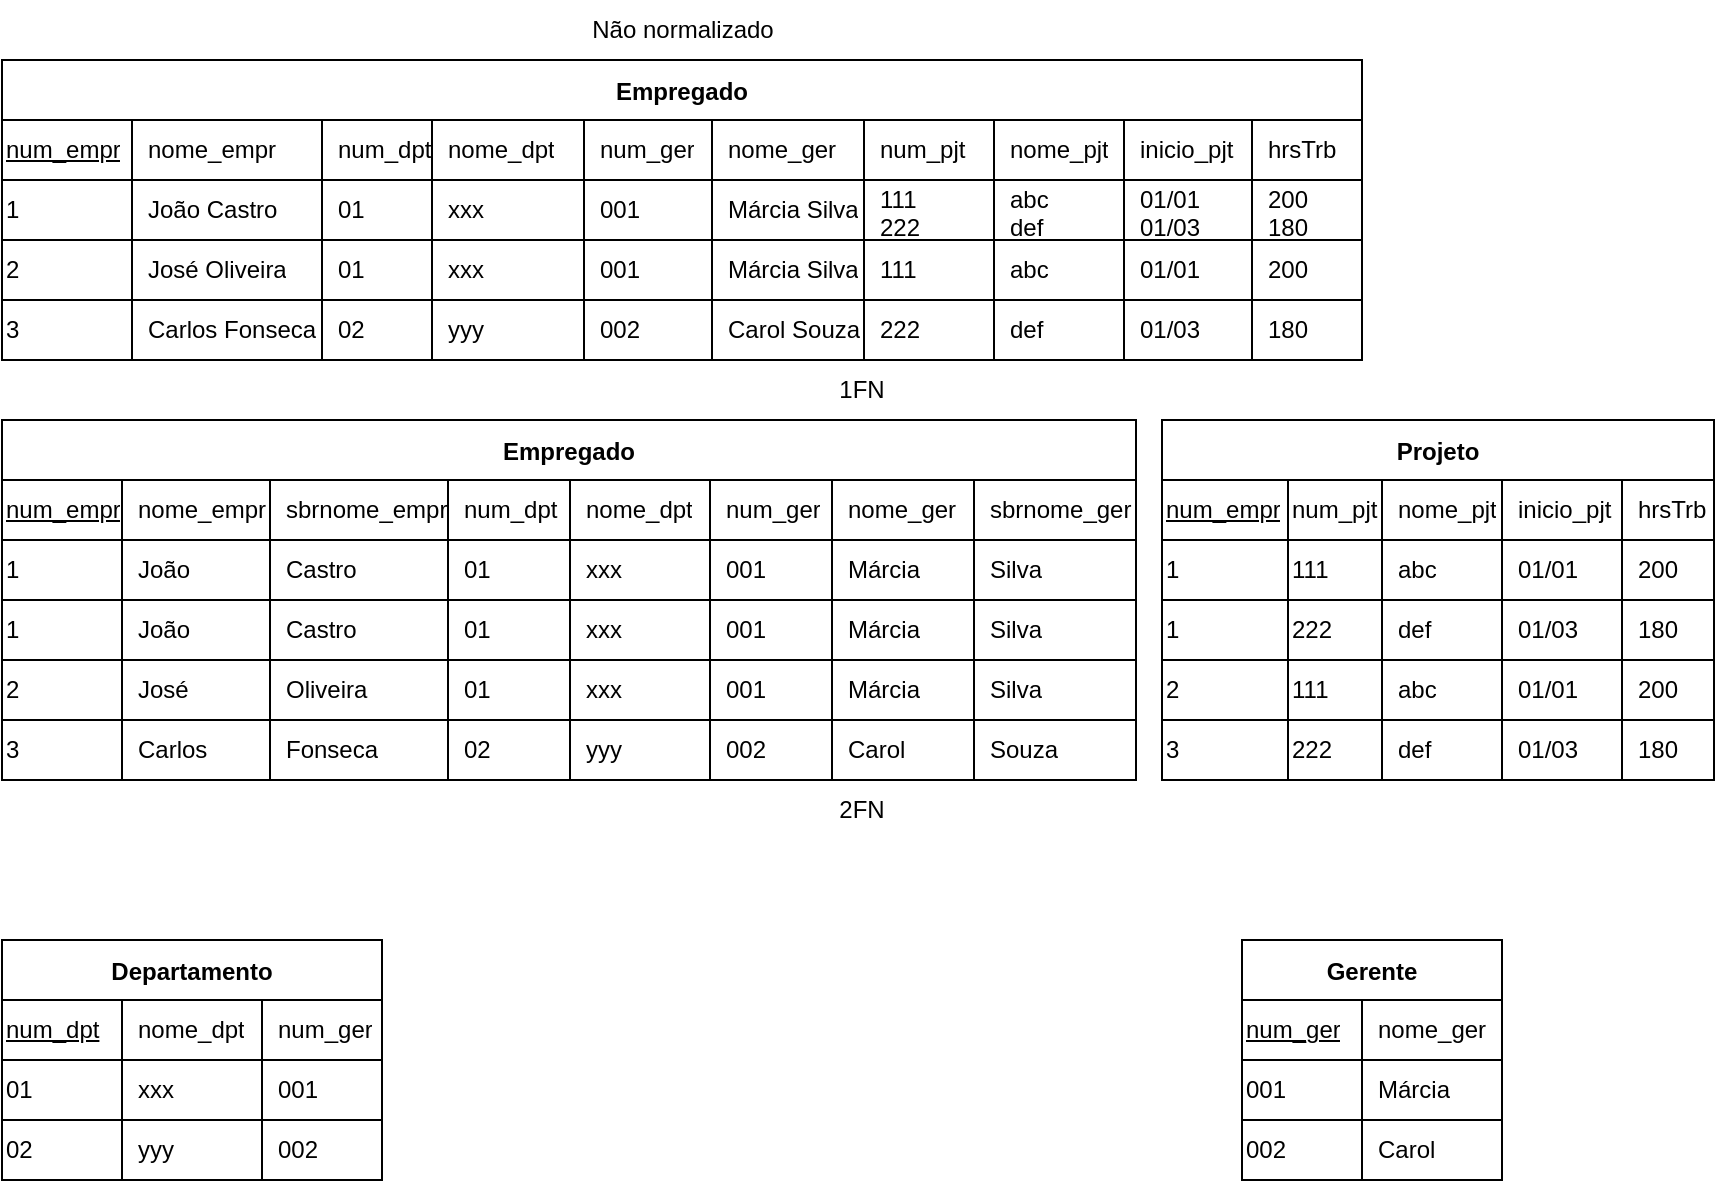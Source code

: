 <mxfile version="19.0.3" type="github">
  <diagram id="XgE1JUOre8vWWVabGImU" name="Ex1a">
    <mxGraphModel dx="827" dy="483" grid="1" gridSize="10" guides="1" tooltips="1" connect="1" arrows="1" fold="1" page="1" pageScale="1" pageWidth="827" pageHeight="1169" math="0" shadow="0">
      <root>
        <mxCell id="0" />
        <mxCell id="1" parent="0" />
        <mxCell id="4aMcX2HvcUoKc_YDr-fY-1" value="Empregado" style="shape=table;startSize=30;container=1;collapsible=0;childLayout=tableLayout;fixedRows=1;rowLines=1;fontStyle=1;rounded=0;sketch=0;swimlaneFillColor=#FFFFFF;gradientColor=none;fillColor=default;align=center;" parent="1" vertex="1">
          <mxGeometry y="30" width="680" height="150" as="geometry" />
        </mxCell>
        <mxCell id="4aMcX2HvcUoKc_YDr-fY-11" style="shape=tableRow;horizontal=0;startSize=0;swimlaneHead=0;swimlaneBody=0;top=0;left=0;bottom=0;right=0;collapsible=0;dropTarget=0;fillColor=none;points=[[0,0.5],[1,0.5]];portConstraint=eastwest;align=center;fontStyle=0;swimlaneFillColor=#FFFFFF;" parent="4aMcX2HvcUoKc_YDr-fY-1" vertex="1">
          <mxGeometry y="30" width="680" height="30" as="geometry" />
        </mxCell>
        <mxCell id="4aMcX2HvcUoKc_YDr-fY-12" value="num_empr" style="shape=partialRectangle;html=1;whiteSpace=wrap;connectable=0;fillColor=none;top=0;left=0;bottom=0;right=0;overflow=hidden;pointerEvents=1;align=left;fontStyle=4;swimlaneFillColor=#FFFFFF;" parent="4aMcX2HvcUoKc_YDr-fY-11" vertex="1">
          <mxGeometry width="65" height="30" as="geometry">
            <mxRectangle width="65" height="30" as="alternateBounds" />
          </mxGeometry>
        </mxCell>
        <mxCell id="4aMcX2HvcUoKc_YDr-fY-13" value="nome_empr" style="shape=partialRectangle;html=1;whiteSpace=wrap;connectable=0;fillColor=none;top=0;left=0;bottom=0;right=0;align=left;spacingLeft=6;overflow=hidden;fontStyle=0;swimlaneFillColor=#FFFFFF;" parent="4aMcX2HvcUoKc_YDr-fY-11" vertex="1">
          <mxGeometry x="65" width="95" height="30" as="geometry">
            <mxRectangle width="95" height="30" as="alternateBounds" />
          </mxGeometry>
        </mxCell>
        <mxCell id="qwS5sUptbz9sXrHOpZHZ-83" value="num_dpt" style="shape=partialRectangle;html=1;whiteSpace=wrap;connectable=0;fillColor=none;top=0;left=0;bottom=0;right=0;align=left;spacingLeft=6;overflow=hidden;fontStyle=0;swimlaneFillColor=#FFFFFF;" vertex="1" parent="4aMcX2HvcUoKc_YDr-fY-11">
          <mxGeometry x="160" width="55" height="30" as="geometry">
            <mxRectangle width="55" height="30" as="alternateBounds" />
          </mxGeometry>
        </mxCell>
        <mxCell id="qwS5sUptbz9sXrHOpZHZ-79" value="nome_dpt" style="shape=partialRectangle;html=1;whiteSpace=wrap;connectable=0;fillColor=none;top=0;left=0;bottom=0;right=0;align=left;spacingLeft=6;overflow=hidden;fontStyle=0;swimlaneFillColor=#FFFFFF;" vertex="1" parent="4aMcX2HvcUoKc_YDr-fY-11">
          <mxGeometry x="215" width="76" height="30" as="geometry">
            <mxRectangle width="76" height="30" as="alternateBounds" />
          </mxGeometry>
        </mxCell>
        <mxCell id="qwS5sUptbz9sXrHOpZHZ-107" value="num_ger" style="shape=partialRectangle;html=1;whiteSpace=wrap;connectable=0;fillColor=none;top=0;left=0;bottom=0;right=0;align=left;spacingLeft=6;overflow=hidden;fontStyle=0;swimlaneFillColor=#FFFFFF;" vertex="1" parent="4aMcX2HvcUoKc_YDr-fY-11">
          <mxGeometry x="291" width="64" height="30" as="geometry">
            <mxRectangle width="64" height="30" as="alternateBounds" />
          </mxGeometry>
        </mxCell>
        <mxCell id="qwS5sUptbz9sXrHOpZHZ-103" value="nome_ger" style="shape=partialRectangle;html=1;whiteSpace=wrap;connectable=0;fillColor=none;top=0;left=0;bottom=0;right=0;align=left;spacingLeft=6;overflow=hidden;fontStyle=0;swimlaneFillColor=#FFFFFF;" vertex="1" parent="4aMcX2HvcUoKc_YDr-fY-11">
          <mxGeometry x="355" width="76" height="30" as="geometry">
            <mxRectangle width="76" height="30" as="alternateBounds" />
          </mxGeometry>
        </mxCell>
        <mxCell id="4aMcX2HvcUoKc_YDr-fY-38" value="num_pjt" style="shape=partialRectangle;html=1;whiteSpace=wrap;connectable=0;fillColor=none;top=0;left=0;bottom=0;right=0;align=left;spacingLeft=6;overflow=hidden;fontStyle=0;swimlaneFillColor=#FFFFFF;" parent="4aMcX2HvcUoKc_YDr-fY-11" vertex="1">
          <mxGeometry x="431" width="65" height="30" as="geometry">
            <mxRectangle width="65" height="30" as="alternateBounds" />
          </mxGeometry>
        </mxCell>
        <mxCell id="qwS5sUptbz9sXrHOpZHZ-115" value="nome_pjt" style="shape=partialRectangle;html=1;whiteSpace=wrap;connectable=0;fillColor=none;top=0;left=0;bottom=0;right=0;align=left;spacingLeft=6;overflow=hidden;fontStyle=0;swimlaneFillColor=#FFFFFF;" vertex="1" parent="4aMcX2HvcUoKc_YDr-fY-11">
          <mxGeometry x="496" width="65" height="30" as="geometry">
            <mxRectangle width="65" height="30" as="alternateBounds" />
          </mxGeometry>
        </mxCell>
        <mxCell id="qwS5sUptbz9sXrHOpZHZ-111" value="inicio_pjt" style="shape=partialRectangle;html=1;whiteSpace=wrap;connectable=0;fillColor=none;top=0;left=0;bottom=0;right=0;align=left;spacingLeft=6;overflow=hidden;fontStyle=0;swimlaneFillColor=#FFFFFF;" vertex="1" parent="4aMcX2HvcUoKc_YDr-fY-11">
          <mxGeometry x="561" width="64" height="30" as="geometry">
            <mxRectangle width="64" height="30" as="alternateBounds" />
          </mxGeometry>
        </mxCell>
        <mxCell id="4aMcX2HvcUoKc_YDr-fY-50" value="hrsTrb" style="shape=partialRectangle;html=1;whiteSpace=wrap;connectable=0;fillColor=none;top=0;left=0;bottom=0;right=0;align=left;spacingLeft=6;overflow=hidden;fontStyle=0;swimlaneFillColor=#FFFFFF;" parent="4aMcX2HvcUoKc_YDr-fY-11" vertex="1">
          <mxGeometry x="625" width="55" height="30" as="geometry">
            <mxRectangle width="55" height="30" as="alternateBounds" />
          </mxGeometry>
        </mxCell>
        <mxCell id="4aMcX2HvcUoKc_YDr-fY-2" value="" style="shape=tableRow;horizontal=0;startSize=0;swimlaneHead=0;swimlaneBody=0;top=0;left=0;bottom=0;right=0;collapsible=0;dropTarget=0;fillColor=none;points=[[0,0.5],[1,0.5]];portConstraint=eastwest;align=center;fontStyle=0;swimlaneFillColor=#FFFFFF;" parent="4aMcX2HvcUoKc_YDr-fY-1" vertex="1">
          <mxGeometry y="60" width="680" height="30" as="geometry" />
        </mxCell>
        <mxCell id="4aMcX2HvcUoKc_YDr-fY-3" value="1" style="shape=partialRectangle;html=1;whiteSpace=wrap;connectable=0;fillColor=none;top=0;left=0;bottom=0;right=0;overflow=hidden;pointerEvents=1;align=left;fontStyle=0;swimlaneFillColor=#FFFFFF;" parent="4aMcX2HvcUoKc_YDr-fY-2" vertex="1">
          <mxGeometry width="65" height="30" as="geometry">
            <mxRectangle width="65" height="30" as="alternateBounds" />
          </mxGeometry>
        </mxCell>
        <mxCell id="4aMcX2HvcUoKc_YDr-fY-4" value="João Castro" style="shape=partialRectangle;html=1;whiteSpace=wrap;connectable=0;fillColor=none;top=0;left=0;bottom=0;right=0;align=left;spacingLeft=6;overflow=hidden;fontStyle=0;swimlaneFillColor=#FFFFFF;" parent="4aMcX2HvcUoKc_YDr-fY-2" vertex="1">
          <mxGeometry x="65" width="95" height="30" as="geometry">
            <mxRectangle width="95" height="30" as="alternateBounds" />
          </mxGeometry>
        </mxCell>
        <mxCell id="qwS5sUptbz9sXrHOpZHZ-84" value="01" style="shape=partialRectangle;html=1;whiteSpace=wrap;connectable=0;fillColor=none;top=0;left=0;bottom=0;right=0;align=left;spacingLeft=6;overflow=hidden;fontStyle=0;swimlaneFillColor=#FFFFFF;" vertex="1" parent="4aMcX2HvcUoKc_YDr-fY-2">
          <mxGeometry x="160" width="55" height="30" as="geometry">
            <mxRectangle width="55" height="30" as="alternateBounds" />
          </mxGeometry>
        </mxCell>
        <mxCell id="qwS5sUptbz9sXrHOpZHZ-80" value="xxx" style="shape=partialRectangle;html=1;whiteSpace=wrap;connectable=0;fillColor=none;top=0;left=0;bottom=0;right=0;align=left;spacingLeft=6;overflow=hidden;fontStyle=0;swimlaneFillColor=#FFFFFF;" vertex="1" parent="4aMcX2HvcUoKc_YDr-fY-2">
          <mxGeometry x="215" width="76" height="30" as="geometry">
            <mxRectangle width="76" height="30" as="alternateBounds" />
          </mxGeometry>
        </mxCell>
        <mxCell id="qwS5sUptbz9sXrHOpZHZ-108" value="001" style="shape=partialRectangle;html=1;whiteSpace=wrap;connectable=0;fillColor=none;top=0;left=0;bottom=0;right=0;align=left;spacingLeft=6;overflow=hidden;fontStyle=0;swimlaneFillColor=#FFFFFF;" vertex="1" parent="4aMcX2HvcUoKc_YDr-fY-2">
          <mxGeometry x="291" width="64" height="30" as="geometry">
            <mxRectangle width="64" height="30" as="alternateBounds" />
          </mxGeometry>
        </mxCell>
        <mxCell id="qwS5sUptbz9sXrHOpZHZ-104" value="Márcia Silva" style="shape=partialRectangle;html=1;whiteSpace=wrap;connectable=0;fillColor=none;top=0;left=0;bottom=0;right=0;align=left;spacingLeft=6;overflow=hidden;fontStyle=0;swimlaneFillColor=#FFFFFF;" vertex="1" parent="4aMcX2HvcUoKc_YDr-fY-2">
          <mxGeometry x="355" width="76" height="30" as="geometry">
            <mxRectangle width="76" height="30" as="alternateBounds" />
          </mxGeometry>
        </mxCell>
        <mxCell id="4aMcX2HvcUoKc_YDr-fY-39" value="111&lt;br&gt;222" style="shape=partialRectangle;html=1;whiteSpace=wrap;connectable=0;fillColor=none;top=0;left=0;bottom=0;right=0;align=left;spacingLeft=6;overflow=hidden;fontStyle=0;swimlaneFillColor=#FFFFFF;" parent="4aMcX2HvcUoKc_YDr-fY-2" vertex="1">
          <mxGeometry x="431" width="65" height="30" as="geometry">
            <mxRectangle width="65" height="30" as="alternateBounds" />
          </mxGeometry>
        </mxCell>
        <mxCell id="qwS5sUptbz9sXrHOpZHZ-116" value="abc&lt;br&gt;def" style="shape=partialRectangle;html=1;whiteSpace=wrap;connectable=0;fillColor=none;top=0;left=0;bottom=0;right=0;align=left;spacingLeft=6;overflow=hidden;fontStyle=0;swimlaneFillColor=#FFFFFF;" vertex="1" parent="4aMcX2HvcUoKc_YDr-fY-2">
          <mxGeometry x="496" width="65" height="30" as="geometry">
            <mxRectangle width="65" height="30" as="alternateBounds" />
          </mxGeometry>
        </mxCell>
        <mxCell id="qwS5sUptbz9sXrHOpZHZ-112" value="01/01&lt;br&gt;01/03" style="shape=partialRectangle;html=1;whiteSpace=wrap;connectable=0;fillColor=none;top=0;left=0;bottom=0;right=0;align=left;spacingLeft=6;overflow=hidden;fontStyle=0;swimlaneFillColor=#FFFFFF;" vertex="1" parent="4aMcX2HvcUoKc_YDr-fY-2">
          <mxGeometry x="561" width="64" height="30" as="geometry">
            <mxRectangle width="64" height="30" as="alternateBounds" />
          </mxGeometry>
        </mxCell>
        <mxCell id="4aMcX2HvcUoKc_YDr-fY-51" value="200&lt;br&gt;180" style="shape=partialRectangle;html=1;whiteSpace=wrap;connectable=0;fillColor=none;top=0;left=0;bottom=0;right=0;align=left;spacingLeft=6;overflow=hidden;fontStyle=0;swimlaneFillColor=#FFFFFF;" parent="4aMcX2HvcUoKc_YDr-fY-2" vertex="1">
          <mxGeometry x="625" width="55" height="30" as="geometry">
            <mxRectangle width="55" height="30" as="alternateBounds" />
          </mxGeometry>
        </mxCell>
        <mxCell id="4aMcX2HvcUoKc_YDr-fY-5" value="" style="shape=tableRow;horizontal=0;startSize=0;swimlaneHead=0;swimlaneBody=0;top=0;left=0;bottom=0;right=0;collapsible=0;dropTarget=0;fillColor=none;points=[[0,0.5],[1,0.5]];portConstraint=eastwest;align=center;fontStyle=0;swimlaneFillColor=#FFFFFF;" parent="4aMcX2HvcUoKc_YDr-fY-1" vertex="1">
          <mxGeometry y="90" width="680" height="30" as="geometry" />
        </mxCell>
        <mxCell id="4aMcX2HvcUoKc_YDr-fY-6" value="2" style="shape=partialRectangle;html=1;whiteSpace=wrap;connectable=0;fillColor=none;top=0;left=0;bottom=0;right=0;overflow=hidden;align=left;fontStyle=0;swimlaneFillColor=#FFFFFF;" parent="4aMcX2HvcUoKc_YDr-fY-5" vertex="1">
          <mxGeometry width="65" height="30" as="geometry">
            <mxRectangle width="65" height="30" as="alternateBounds" />
          </mxGeometry>
        </mxCell>
        <mxCell id="4aMcX2HvcUoKc_YDr-fY-7" value="José Oliveira" style="shape=partialRectangle;html=1;whiteSpace=wrap;connectable=0;fillColor=none;top=0;left=0;bottom=0;right=0;align=left;spacingLeft=6;overflow=hidden;fontStyle=0;swimlaneFillColor=#FFFFFF;" parent="4aMcX2HvcUoKc_YDr-fY-5" vertex="1">
          <mxGeometry x="65" width="95" height="30" as="geometry">
            <mxRectangle width="95" height="30" as="alternateBounds" />
          </mxGeometry>
        </mxCell>
        <mxCell id="qwS5sUptbz9sXrHOpZHZ-85" value="01" style="shape=partialRectangle;html=1;whiteSpace=wrap;connectable=0;fillColor=none;top=0;left=0;bottom=0;right=0;align=left;spacingLeft=6;overflow=hidden;fontStyle=0;swimlaneFillColor=#FFFFFF;" vertex="1" parent="4aMcX2HvcUoKc_YDr-fY-5">
          <mxGeometry x="160" width="55" height="30" as="geometry">
            <mxRectangle width="55" height="30" as="alternateBounds" />
          </mxGeometry>
        </mxCell>
        <mxCell id="qwS5sUptbz9sXrHOpZHZ-81" value="xxx" style="shape=partialRectangle;html=1;whiteSpace=wrap;connectable=0;fillColor=none;top=0;left=0;bottom=0;right=0;align=left;spacingLeft=6;overflow=hidden;fontStyle=0;swimlaneFillColor=#FFFFFF;" vertex="1" parent="4aMcX2HvcUoKc_YDr-fY-5">
          <mxGeometry x="215" width="76" height="30" as="geometry">
            <mxRectangle width="76" height="30" as="alternateBounds" />
          </mxGeometry>
        </mxCell>
        <mxCell id="qwS5sUptbz9sXrHOpZHZ-109" value="001" style="shape=partialRectangle;html=1;whiteSpace=wrap;connectable=0;fillColor=none;top=0;left=0;bottom=0;right=0;align=left;spacingLeft=6;overflow=hidden;fontStyle=0;swimlaneFillColor=#FFFFFF;" vertex="1" parent="4aMcX2HvcUoKc_YDr-fY-5">
          <mxGeometry x="291" width="64" height="30" as="geometry">
            <mxRectangle width="64" height="30" as="alternateBounds" />
          </mxGeometry>
        </mxCell>
        <mxCell id="qwS5sUptbz9sXrHOpZHZ-105" value="Márcia Silva" style="shape=partialRectangle;html=1;whiteSpace=wrap;connectable=0;fillColor=none;top=0;left=0;bottom=0;right=0;align=left;spacingLeft=6;overflow=hidden;fontStyle=0;swimlaneFillColor=#FFFFFF;" vertex="1" parent="4aMcX2HvcUoKc_YDr-fY-5">
          <mxGeometry x="355" width="76" height="30" as="geometry">
            <mxRectangle width="76" height="30" as="alternateBounds" />
          </mxGeometry>
        </mxCell>
        <mxCell id="4aMcX2HvcUoKc_YDr-fY-40" value="111" style="shape=partialRectangle;html=1;whiteSpace=wrap;connectable=0;fillColor=none;top=0;left=0;bottom=0;right=0;align=left;spacingLeft=6;overflow=hidden;fontStyle=0;swimlaneFillColor=#FFFFFF;" parent="4aMcX2HvcUoKc_YDr-fY-5" vertex="1">
          <mxGeometry x="431" width="65" height="30" as="geometry">
            <mxRectangle width="65" height="30" as="alternateBounds" />
          </mxGeometry>
        </mxCell>
        <mxCell id="qwS5sUptbz9sXrHOpZHZ-117" value="abc" style="shape=partialRectangle;html=1;whiteSpace=wrap;connectable=0;fillColor=none;top=0;left=0;bottom=0;right=0;align=left;spacingLeft=6;overflow=hidden;fontStyle=0;swimlaneFillColor=#FFFFFF;" vertex="1" parent="4aMcX2HvcUoKc_YDr-fY-5">
          <mxGeometry x="496" width="65" height="30" as="geometry">
            <mxRectangle width="65" height="30" as="alternateBounds" />
          </mxGeometry>
        </mxCell>
        <mxCell id="qwS5sUptbz9sXrHOpZHZ-113" value="01/01" style="shape=partialRectangle;html=1;whiteSpace=wrap;connectable=0;fillColor=none;top=0;left=0;bottom=0;right=0;align=left;spacingLeft=6;overflow=hidden;fontStyle=0;swimlaneFillColor=#FFFFFF;" vertex="1" parent="4aMcX2HvcUoKc_YDr-fY-5">
          <mxGeometry x="561" width="64" height="30" as="geometry">
            <mxRectangle width="64" height="30" as="alternateBounds" />
          </mxGeometry>
        </mxCell>
        <mxCell id="4aMcX2HvcUoKc_YDr-fY-52" value="200" style="shape=partialRectangle;html=1;whiteSpace=wrap;connectable=0;fillColor=none;top=0;left=0;bottom=0;right=0;align=left;spacingLeft=6;overflow=hidden;fontStyle=0;swimlaneFillColor=#FFFFFF;" parent="4aMcX2HvcUoKc_YDr-fY-5" vertex="1">
          <mxGeometry x="625" width="55" height="30" as="geometry">
            <mxRectangle width="55" height="30" as="alternateBounds" />
          </mxGeometry>
        </mxCell>
        <mxCell id="4aMcX2HvcUoKc_YDr-fY-8" value="" style="shape=tableRow;horizontal=0;startSize=0;swimlaneHead=0;swimlaneBody=0;top=0;left=0;bottom=0;right=0;collapsible=0;dropTarget=0;fillColor=none;points=[[0,0.5],[1,0.5]];portConstraint=eastwest;align=center;fontStyle=0;swimlaneFillColor=#FFFFFF;" parent="4aMcX2HvcUoKc_YDr-fY-1" vertex="1">
          <mxGeometry y="120" width="680" height="30" as="geometry" />
        </mxCell>
        <mxCell id="4aMcX2HvcUoKc_YDr-fY-9" value="3" style="shape=partialRectangle;html=1;whiteSpace=wrap;connectable=0;fillColor=none;top=0;left=0;bottom=0;right=0;overflow=hidden;align=left;fontStyle=0;swimlaneFillColor=#FFFFFF;" parent="4aMcX2HvcUoKc_YDr-fY-8" vertex="1">
          <mxGeometry width="65" height="30" as="geometry">
            <mxRectangle width="65" height="30" as="alternateBounds" />
          </mxGeometry>
        </mxCell>
        <mxCell id="4aMcX2HvcUoKc_YDr-fY-10" value="Carlos Fonseca" style="shape=partialRectangle;html=1;whiteSpace=wrap;connectable=0;fillColor=none;top=0;left=0;bottom=0;right=0;align=left;spacingLeft=6;overflow=hidden;fontStyle=0;swimlaneFillColor=#FFFFFF;" parent="4aMcX2HvcUoKc_YDr-fY-8" vertex="1">
          <mxGeometry x="65" width="95" height="30" as="geometry">
            <mxRectangle width="95" height="30" as="alternateBounds" />
          </mxGeometry>
        </mxCell>
        <mxCell id="qwS5sUptbz9sXrHOpZHZ-86" value="02" style="shape=partialRectangle;html=1;whiteSpace=wrap;connectable=0;fillColor=none;top=0;left=0;bottom=0;right=0;align=left;spacingLeft=6;overflow=hidden;fontStyle=0;swimlaneFillColor=#FFFFFF;" vertex="1" parent="4aMcX2HvcUoKc_YDr-fY-8">
          <mxGeometry x="160" width="55" height="30" as="geometry">
            <mxRectangle width="55" height="30" as="alternateBounds" />
          </mxGeometry>
        </mxCell>
        <mxCell id="qwS5sUptbz9sXrHOpZHZ-82" value="yyy" style="shape=partialRectangle;html=1;whiteSpace=wrap;connectable=0;fillColor=none;top=0;left=0;bottom=0;right=0;align=left;spacingLeft=6;overflow=hidden;fontStyle=0;swimlaneFillColor=#FFFFFF;" vertex="1" parent="4aMcX2HvcUoKc_YDr-fY-8">
          <mxGeometry x="215" width="76" height="30" as="geometry">
            <mxRectangle width="76" height="30" as="alternateBounds" />
          </mxGeometry>
        </mxCell>
        <mxCell id="qwS5sUptbz9sXrHOpZHZ-110" value="002" style="shape=partialRectangle;html=1;whiteSpace=wrap;connectable=0;fillColor=none;top=0;left=0;bottom=0;right=0;align=left;spacingLeft=6;overflow=hidden;fontStyle=0;swimlaneFillColor=#FFFFFF;" vertex="1" parent="4aMcX2HvcUoKc_YDr-fY-8">
          <mxGeometry x="291" width="64" height="30" as="geometry">
            <mxRectangle width="64" height="30" as="alternateBounds" />
          </mxGeometry>
        </mxCell>
        <mxCell id="qwS5sUptbz9sXrHOpZHZ-106" value="Carol Souza" style="shape=partialRectangle;html=1;whiteSpace=wrap;connectable=0;fillColor=none;top=0;left=0;bottom=0;right=0;align=left;spacingLeft=6;overflow=hidden;fontStyle=0;swimlaneFillColor=#FFFFFF;" vertex="1" parent="4aMcX2HvcUoKc_YDr-fY-8">
          <mxGeometry x="355" width="76" height="30" as="geometry">
            <mxRectangle width="76" height="30" as="alternateBounds" />
          </mxGeometry>
        </mxCell>
        <mxCell id="4aMcX2HvcUoKc_YDr-fY-41" value="222" style="shape=partialRectangle;html=1;whiteSpace=wrap;connectable=0;fillColor=none;top=0;left=0;bottom=0;right=0;align=left;spacingLeft=6;overflow=hidden;fontStyle=0;swimlaneFillColor=#FFFFFF;" parent="4aMcX2HvcUoKc_YDr-fY-8" vertex="1">
          <mxGeometry x="431" width="65" height="30" as="geometry">
            <mxRectangle width="65" height="30" as="alternateBounds" />
          </mxGeometry>
        </mxCell>
        <mxCell id="qwS5sUptbz9sXrHOpZHZ-118" value="def" style="shape=partialRectangle;html=1;whiteSpace=wrap;connectable=0;fillColor=none;top=0;left=0;bottom=0;right=0;align=left;spacingLeft=6;overflow=hidden;fontStyle=0;swimlaneFillColor=#FFFFFF;" vertex="1" parent="4aMcX2HvcUoKc_YDr-fY-8">
          <mxGeometry x="496" width="65" height="30" as="geometry">
            <mxRectangle width="65" height="30" as="alternateBounds" />
          </mxGeometry>
        </mxCell>
        <mxCell id="qwS5sUptbz9sXrHOpZHZ-114" value="01/03" style="shape=partialRectangle;html=1;whiteSpace=wrap;connectable=0;fillColor=none;top=0;left=0;bottom=0;right=0;align=left;spacingLeft=6;overflow=hidden;fontStyle=0;swimlaneFillColor=#FFFFFF;" vertex="1" parent="4aMcX2HvcUoKc_YDr-fY-8">
          <mxGeometry x="561" width="64" height="30" as="geometry">
            <mxRectangle width="64" height="30" as="alternateBounds" />
          </mxGeometry>
        </mxCell>
        <mxCell id="4aMcX2HvcUoKc_YDr-fY-53" value="180" style="shape=partialRectangle;html=1;whiteSpace=wrap;connectable=0;fillColor=none;top=0;left=0;bottom=0;right=0;align=left;spacingLeft=6;overflow=hidden;fontStyle=0;swimlaneFillColor=#FFFFFF;" parent="4aMcX2HvcUoKc_YDr-fY-8" vertex="1">
          <mxGeometry x="625" width="55" height="30" as="geometry">
            <mxRectangle width="55" height="30" as="alternateBounds" />
          </mxGeometry>
        </mxCell>
        <mxCell id="GKqQX2r0fkiZeaBiD0wz-1" value="Departamento" style="shape=table;startSize=30;container=1;collapsible=0;childLayout=tableLayout;fixedRows=1;rowLines=1;fontStyle=1;rounded=0;sketch=0;fillColor=default;gradientColor=none;swimlaneFillColor=#FFFFFF;" parent="1" vertex="1">
          <mxGeometry y="470" width="190" height="120" as="geometry" />
        </mxCell>
        <mxCell id="GKqQX2r0fkiZeaBiD0wz-2" value="" style="shape=tableRow;horizontal=0;startSize=0;swimlaneHead=0;swimlaneBody=0;top=0;left=0;bottom=0;right=0;collapsible=0;dropTarget=0;fillColor=none;points=[[0,0.5],[1,0.5]];portConstraint=eastwest;rounded=0;sketch=0;fontStyle=0;swimlaneFillColor=#FFFFFF;" parent="GKqQX2r0fkiZeaBiD0wz-1" vertex="1">
          <mxGeometry y="30" width="190" height="30" as="geometry" />
        </mxCell>
        <mxCell id="GKqQX2r0fkiZeaBiD0wz-3" value="num_dpt" style="shape=partialRectangle;html=1;whiteSpace=wrap;connectable=0;fillColor=none;top=0;left=0;bottom=0;right=0;overflow=hidden;pointerEvents=1;rounded=0;sketch=0;fontStyle=4;align=left;swimlaneFillColor=#FFFFFF;" parent="GKqQX2r0fkiZeaBiD0wz-2" vertex="1">
          <mxGeometry width="60" height="30" as="geometry">
            <mxRectangle width="60" height="30" as="alternateBounds" />
          </mxGeometry>
        </mxCell>
        <mxCell id="GKqQX2r0fkiZeaBiD0wz-4" value="nome_dpt" style="shape=partialRectangle;html=1;whiteSpace=wrap;connectable=0;fillColor=none;top=0;left=0;bottom=0;right=0;align=left;spacingLeft=6;overflow=hidden;rounded=0;sketch=0;fontStyle=0;swimlaneFillColor=#FFFFFF;" parent="GKqQX2r0fkiZeaBiD0wz-2" vertex="1">
          <mxGeometry x="60" width="70" height="30" as="geometry">
            <mxRectangle width="70" height="30" as="alternateBounds" />
          </mxGeometry>
        </mxCell>
        <mxCell id="GKqQX2r0fkiZeaBiD0wz-11" value="num_ger" style="shape=partialRectangle;html=1;whiteSpace=wrap;connectable=0;fillColor=none;top=0;left=0;bottom=0;right=0;align=left;spacingLeft=6;overflow=hidden;rounded=0;sketch=0;fontStyle=0;swimlaneFillColor=#FFFFFF;" parent="GKqQX2r0fkiZeaBiD0wz-2" vertex="1">
          <mxGeometry x="130" width="60" height="30" as="geometry">
            <mxRectangle width="60" height="30" as="alternateBounds" />
          </mxGeometry>
        </mxCell>
        <mxCell id="GKqQX2r0fkiZeaBiD0wz-5" value="" style="shape=tableRow;horizontal=0;startSize=0;swimlaneHead=0;swimlaneBody=0;top=0;left=0;bottom=0;right=0;collapsible=0;dropTarget=0;fillColor=none;points=[[0,0.5],[1,0.5]];portConstraint=eastwest;rounded=0;sketch=0;fontStyle=0;swimlaneFillColor=#FFFFFF;" parent="GKqQX2r0fkiZeaBiD0wz-1" vertex="1">
          <mxGeometry y="60" width="190" height="30" as="geometry" />
        </mxCell>
        <mxCell id="GKqQX2r0fkiZeaBiD0wz-6" value="01" style="shape=partialRectangle;html=1;whiteSpace=wrap;connectable=0;fillColor=none;top=0;left=0;bottom=0;right=0;overflow=hidden;rounded=0;sketch=0;align=left;fontStyle=0;swimlaneFillColor=#FFFFFF;" parent="GKqQX2r0fkiZeaBiD0wz-5" vertex="1">
          <mxGeometry width="60" height="30" as="geometry">
            <mxRectangle width="60" height="30" as="alternateBounds" />
          </mxGeometry>
        </mxCell>
        <mxCell id="GKqQX2r0fkiZeaBiD0wz-7" value="xxx" style="shape=partialRectangle;html=1;whiteSpace=wrap;connectable=0;fillColor=none;top=0;left=0;bottom=0;right=0;align=left;spacingLeft=6;overflow=hidden;rounded=0;sketch=0;fontStyle=0;swimlaneFillColor=#FFFFFF;" parent="GKqQX2r0fkiZeaBiD0wz-5" vertex="1">
          <mxGeometry x="60" width="70" height="30" as="geometry">
            <mxRectangle width="70" height="30" as="alternateBounds" />
          </mxGeometry>
        </mxCell>
        <mxCell id="GKqQX2r0fkiZeaBiD0wz-12" value="001" style="shape=partialRectangle;html=1;whiteSpace=wrap;connectable=0;fillColor=none;top=0;left=0;bottom=0;right=0;align=left;spacingLeft=6;overflow=hidden;rounded=0;sketch=0;fontStyle=0;swimlaneFillColor=#FFFFFF;" parent="GKqQX2r0fkiZeaBiD0wz-5" vertex="1">
          <mxGeometry x="130" width="60" height="30" as="geometry">
            <mxRectangle width="60" height="30" as="alternateBounds" />
          </mxGeometry>
        </mxCell>
        <mxCell id="GKqQX2r0fkiZeaBiD0wz-8" value="" style="shape=tableRow;horizontal=0;startSize=0;swimlaneHead=0;swimlaneBody=0;top=0;left=0;bottom=0;right=0;collapsible=0;dropTarget=0;fillColor=none;points=[[0,0.5],[1,0.5]];portConstraint=eastwest;rounded=0;sketch=0;fontStyle=0;swimlaneFillColor=#FFFFFF;" parent="GKqQX2r0fkiZeaBiD0wz-1" vertex="1">
          <mxGeometry y="90" width="190" height="30" as="geometry" />
        </mxCell>
        <mxCell id="GKqQX2r0fkiZeaBiD0wz-9" value="02" style="shape=partialRectangle;html=1;whiteSpace=wrap;connectable=0;fillColor=none;top=0;left=0;bottom=0;right=0;overflow=hidden;rounded=0;sketch=0;align=left;fontStyle=0;swimlaneFillColor=#FFFFFF;" parent="GKqQX2r0fkiZeaBiD0wz-8" vertex="1">
          <mxGeometry width="60" height="30" as="geometry">
            <mxRectangle width="60" height="30" as="alternateBounds" />
          </mxGeometry>
        </mxCell>
        <mxCell id="GKqQX2r0fkiZeaBiD0wz-10" value="yyy" style="shape=partialRectangle;html=1;whiteSpace=wrap;connectable=0;fillColor=none;top=0;left=0;bottom=0;right=0;align=left;spacingLeft=6;overflow=hidden;rounded=0;sketch=0;fontStyle=0;swimlaneFillColor=#FFFFFF;" parent="GKqQX2r0fkiZeaBiD0wz-8" vertex="1">
          <mxGeometry x="60" width="70" height="30" as="geometry">
            <mxRectangle width="70" height="30" as="alternateBounds" />
          </mxGeometry>
        </mxCell>
        <mxCell id="GKqQX2r0fkiZeaBiD0wz-13" value="002" style="shape=partialRectangle;html=1;whiteSpace=wrap;connectable=0;fillColor=none;top=0;left=0;bottom=0;right=0;align=left;spacingLeft=6;overflow=hidden;rounded=0;sketch=0;fontStyle=0;swimlaneFillColor=#FFFFFF;" parent="GKqQX2r0fkiZeaBiD0wz-8" vertex="1">
          <mxGeometry x="130" width="60" height="30" as="geometry">
            <mxRectangle width="60" height="30" as="alternateBounds" />
          </mxGeometry>
        </mxCell>
        <mxCell id="GKqQX2r0fkiZeaBiD0wz-14" value="Gerente" style="shape=table;startSize=30;container=1;collapsible=0;childLayout=tableLayout;fixedRows=1;rowLines=1;fontStyle=1;rounded=0;sketch=0;fillColor=default;gradientColor=none;swimlaneFillColor=#FFFFFF;" parent="1" vertex="1">
          <mxGeometry x="620" y="470" width="130" height="120" as="geometry" />
        </mxCell>
        <mxCell id="GKqQX2r0fkiZeaBiD0wz-15" value="" style="shape=tableRow;horizontal=0;startSize=0;swimlaneHead=0;swimlaneBody=0;top=0;left=0;bottom=0;right=0;collapsible=0;dropTarget=0;fillColor=none;points=[[0,0.5],[1,0.5]];portConstraint=eastwest;rounded=0;sketch=0;fontStyle=0;swimlaneFillColor=#FFFFFF;" parent="GKqQX2r0fkiZeaBiD0wz-14" vertex="1">
          <mxGeometry y="30" width="130" height="30" as="geometry" />
        </mxCell>
        <mxCell id="GKqQX2r0fkiZeaBiD0wz-16" value="num_ger" style="shape=partialRectangle;html=1;whiteSpace=wrap;connectable=0;fillColor=none;top=0;left=0;bottom=0;right=0;overflow=hidden;pointerEvents=1;rounded=0;sketch=0;fontStyle=4;align=left;swimlaneFillColor=#FFFFFF;" parent="GKqQX2r0fkiZeaBiD0wz-15" vertex="1">
          <mxGeometry width="60" height="30" as="geometry">
            <mxRectangle width="60" height="30" as="alternateBounds" />
          </mxGeometry>
        </mxCell>
        <mxCell id="GKqQX2r0fkiZeaBiD0wz-17" value="nome_ger" style="shape=partialRectangle;html=1;whiteSpace=wrap;connectable=0;fillColor=none;top=0;left=0;bottom=0;right=0;align=left;spacingLeft=6;overflow=hidden;rounded=0;sketch=0;fontStyle=0;swimlaneFillColor=#FFFFFF;" parent="GKqQX2r0fkiZeaBiD0wz-15" vertex="1">
          <mxGeometry x="60" width="70" height="30" as="geometry">
            <mxRectangle width="70" height="30" as="alternateBounds" />
          </mxGeometry>
        </mxCell>
        <mxCell id="GKqQX2r0fkiZeaBiD0wz-19" value="" style="shape=tableRow;horizontal=0;startSize=0;swimlaneHead=0;swimlaneBody=0;top=0;left=0;bottom=0;right=0;collapsible=0;dropTarget=0;fillColor=none;points=[[0,0.5],[1,0.5]];portConstraint=eastwest;rounded=0;sketch=0;fontStyle=0;swimlaneFillColor=#FFFFFF;" parent="GKqQX2r0fkiZeaBiD0wz-14" vertex="1">
          <mxGeometry y="60" width="130" height="30" as="geometry" />
        </mxCell>
        <mxCell id="GKqQX2r0fkiZeaBiD0wz-20" value="001" style="shape=partialRectangle;html=1;whiteSpace=wrap;connectable=0;fillColor=none;top=0;left=0;bottom=0;right=0;overflow=hidden;rounded=0;sketch=0;align=left;fontStyle=0;swimlaneFillColor=#FFFFFF;" parent="GKqQX2r0fkiZeaBiD0wz-19" vertex="1">
          <mxGeometry width="60" height="30" as="geometry">
            <mxRectangle width="60" height="30" as="alternateBounds" />
          </mxGeometry>
        </mxCell>
        <mxCell id="GKqQX2r0fkiZeaBiD0wz-21" value="Márcia" style="shape=partialRectangle;html=1;whiteSpace=wrap;connectable=0;fillColor=none;top=0;left=0;bottom=0;right=0;align=left;spacingLeft=6;overflow=hidden;rounded=0;sketch=0;fontStyle=0;swimlaneFillColor=#FFFFFF;" parent="GKqQX2r0fkiZeaBiD0wz-19" vertex="1">
          <mxGeometry x="60" width="70" height="30" as="geometry">
            <mxRectangle width="70" height="30" as="alternateBounds" />
          </mxGeometry>
        </mxCell>
        <mxCell id="GKqQX2r0fkiZeaBiD0wz-23" value="" style="shape=tableRow;horizontal=0;startSize=0;swimlaneHead=0;swimlaneBody=0;top=0;left=0;bottom=0;right=0;collapsible=0;dropTarget=0;fillColor=none;points=[[0,0.5],[1,0.5]];portConstraint=eastwest;rounded=0;sketch=0;fontStyle=0;swimlaneFillColor=#FFFFFF;" parent="GKqQX2r0fkiZeaBiD0wz-14" vertex="1">
          <mxGeometry y="90" width="130" height="30" as="geometry" />
        </mxCell>
        <mxCell id="GKqQX2r0fkiZeaBiD0wz-24" value="002" style="shape=partialRectangle;html=1;whiteSpace=wrap;connectable=0;fillColor=none;top=0;left=0;bottom=0;right=0;overflow=hidden;rounded=0;sketch=0;align=left;fontStyle=0;swimlaneFillColor=#FFFFFF;" parent="GKqQX2r0fkiZeaBiD0wz-23" vertex="1">
          <mxGeometry width="60" height="30" as="geometry">
            <mxRectangle width="60" height="30" as="alternateBounds" />
          </mxGeometry>
        </mxCell>
        <mxCell id="GKqQX2r0fkiZeaBiD0wz-25" value="Carol" style="shape=partialRectangle;html=1;whiteSpace=wrap;connectable=0;fillColor=none;top=0;left=0;bottom=0;right=0;align=left;spacingLeft=6;overflow=hidden;rounded=0;sketch=0;fontStyle=0;swimlaneFillColor=#FFFFFF;" parent="GKqQX2r0fkiZeaBiD0wz-23" vertex="1">
          <mxGeometry x="60" width="70" height="30" as="geometry">
            <mxRectangle width="70" height="30" as="alternateBounds" />
          </mxGeometry>
        </mxCell>
        <mxCell id="GKqQX2r0fkiZeaBiD0wz-37" value="Projeto" style="shape=table;startSize=30;container=1;collapsible=0;childLayout=tableLayout;fixedRows=1;rowLines=1;fontStyle=1;rounded=0;sketch=0;fillColor=default;gradientColor=none;swimlaneFillColor=#FFFFFF;" parent="1" vertex="1">
          <mxGeometry x="580" y="210" width="276" height="180" as="geometry" />
        </mxCell>
        <mxCell id="GKqQX2r0fkiZeaBiD0wz-38" value="" style="shape=tableRow;horizontal=0;startSize=0;swimlaneHead=0;swimlaneBody=0;top=0;left=0;bottom=0;right=0;collapsible=0;dropTarget=0;fillColor=none;points=[[0,0.5],[1,0.5]];portConstraint=eastwest;rounded=0;sketch=0;fontStyle=0;swimlaneFillColor=#FFFFFF;" parent="GKqQX2r0fkiZeaBiD0wz-37" vertex="1">
          <mxGeometry y="30" width="276" height="30" as="geometry" />
        </mxCell>
        <mxCell id="qwS5sUptbz9sXrHOpZHZ-187" value="num_empr" style="shape=partialRectangle;html=1;whiteSpace=wrap;connectable=0;fillColor=none;top=0;left=0;bottom=0;right=0;overflow=hidden;pointerEvents=1;rounded=0;sketch=0;fontStyle=4;align=left;swimlaneFillColor=#FFFFFF;" vertex="1" parent="GKqQX2r0fkiZeaBiD0wz-38">
          <mxGeometry width="63" height="30" as="geometry">
            <mxRectangle width="63" height="30" as="alternateBounds" />
          </mxGeometry>
        </mxCell>
        <mxCell id="GKqQX2r0fkiZeaBiD0wz-39" value="num_pjt" style="shape=partialRectangle;html=1;whiteSpace=wrap;connectable=0;fillColor=none;top=0;left=0;bottom=0;right=0;overflow=hidden;pointerEvents=1;rounded=0;sketch=0;fontStyle=0;align=left;swimlaneFillColor=#FFFFFF;" parent="GKqQX2r0fkiZeaBiD0wz-38" vertex="1">
          <mxGeometry x="63" width="47" height="30" as="geometry">
            <mxRectangle width="47" height="30" as="alternateBounds" />
          </mxGeometry>
        </mxCell>
        <mxCell id="GKqQX2r0fkiZeaBiD0wz-40" value="nome_pjt" style="shape=partialRectangle;html=1;whiteSpace=wrap;connectable=0;fillColor=none;top=0;left=0;bottom=0;right=0;align=left;spacingLeft=6;overflow=hidden;rounded=0;sketch=0;fontStyle=0;swimlaneFillColor=#FFFFFF;" parent="GKqQX2r0fkiZeaBiD0wz-38" vertex="1">
          <mxGeometry x="110" width="60" height="30" as="geometry">
            <mxRectangle width="60" height="30" as="alternateBounds" />
          </mxGeometry>
        </mxCell>
        <mxCell id="GKqQX2r0fkiZeaBiD0wz-41" value="&lt;span style=&quot;&quot;&gt;inicio_pjt&lt;/span&gt;" style="shape=partialRectangle;html=1;whiteSpace=wrap;connectable=0;fillColor=none;top=0;left=0;bottom=0;right=0;align=left;spacingLeft=6;overflow=hidden;rounded=0;sketch=0;fontStyle=0;swimlaneFillColor=#FFFFFF;" parent="GKqQX2r0fkiZeaBiD0wz-38" vertex="1">
          <mxGeometry x="170" width="60" height="30" as="geometry">
            <mxRectangle width="60" height="30" as="alternateBounds" />
          </mxGeometry>
        </mxCell>
        <mxCell id="GKqQX2r0fkiZeaBiD0wz-56" value="&lt;span style=&quot;&quot;&gt;hrsTrb&lt;/span&gt;" style="shape=partialRectangle;html=1;whiteSpace=wrap;connectable=0;fillColor=none;top=0;left=0;bottom=0;right=0;align=left;spacingLeft=6;overflow=hidden;rounded=0;sketch=0;fontStyle=0;swimlaneFillColor=#FFFFFF;" parent="GKqQX2r0fkiZeaBiD0wz-38" vertex="1">
          <mxGeometry x="230" width="46" height="30" as="geometry">
            <mxRectangle width="46" height="30" as="alternateBounds" />
          </mxGeometry>
        </mxCell>
        <mxCell id="GKqQX2r0fkiZeaBiD0wz-42" value="" style="shape=tableRow;horizontal=0;startSize=0;swimlaneHead=0;swimlaneBody=0;top=0;left=0;bottom=0;right=0;collapsible=0;dropTarget=0;fillColor=none;points=[[0,0.5],[1,0.5]];portConstraint=eastwest;rounded=0;sketch=0;fontStyle=0;swimlaneFillColor=#FFFFFF;" parent="GKqQX2r0fkiZeaBiD0wz-37" vertex="1">
          <mxGeometry y="60" width="276" height="30" as="geometry" />
        </mxCell>
        <mxCell id="qwS5sUptbz9sXrHOpZHZ-188" value="1" style="shape=partialRectangle;html=1;whiteSpace=wrap;connectable=0;fillColor=none;top=0;left=0;bottom=0;right=0;overflow=hidden;rounded=0;sketch=0;align=left;fontStyle=0;swimlaneFillColor=#FFFFFF;" vertex="1" parent="GKqQX2r0fkiZeaBiD0wz-42">
          <mxGeometry width="63" height="30" as="geometry">
            <mxRectangle width="63" height="30" as="alternateBounds" />
          </mxGeometry>
        </mxCell>
        <mxCell id="GKqQX2r0fkiZeaBiD0wz-43" value="111" style="shape=partialRectangle;html=1;whiteSpace=wrap;connectable=0;fillColor=none;top=0;left=0;bottom=0;right=0;overflow=hidden;rounded=0;sketch=0;align=left;fontStyle=0;swimlaneFillColor=#FFFFFF;" parent="GKqQX2r0fkiZeaBiD0wz-42" vertex="1">
          <mxGeometry x="63" width="47" height="30" as="geometry">
            <mxRectangle width="47" height="30" as="alternateBounds" />
          </mxGeometry>
        </mxCell>
        <mxCell id="GKqQX2r0fkiZeaBiD0wz-44" value="abc" style="shape=partialRectangle;html=1;whiteSpace=wrap;connectable=0;fillColor=none;top=0;left=0;bottom=0;right=0;align=left;spacingLeft=6;overflow=hidden;rounded=0;sketch=0;fontStyle=0;swimlaneFillColor=#FFFFFF;" parent="GKqQX2r0fkiZeaBiD0wz-42" vertex="1">
          <mxGeometry x="110" width="60" height="30" as="geometry">
            <mxRectangle width="60" height="30" as="alternateBounds" />
          </mxGeometry>
        </mxCell>
        <mxCell id="GKqQX2r0fkiZeaBiD0wz-45" value="01/01" style="shape=partialRectangle;html=1;whiteSpace=wrap;connectable=0;fillColor=none;top=0;left=0;bottom=0;right=0;align=left;spacingLeft=6;overflow=hidden;rounded=0;sketch=0;fontStyle=0;swimlaneFillColor=#FFFFFF;" parent="GKqQX2r0fkiZeaBiD0wz-42" vertex="1">
          <mxGeometry x="170" width="60" height="30" as="geometry">
            <mxRectangle width="60" height="30" as="alternateBounds" />
          </mxGeometry>
        </mxCell>
        <mxCell id="GKqQX2r0fkiZeaBiD0wz-57" value="200" style="shape=partialRectangle;html=1;whiteSpace=wrap;connectable=0;fillColor=none;top=0;left=0;bottom=0;right=0;align=left;spacingLeft=6;overflow=hidden;rounded=0;sketch=0;fontStyle=0;swimlaneFillColor=#FFFFFF;" parent="GKqQX2r0fkiZeaBiD0wz-42" vertex="1">
          <mxGeometry x="230" width="46" height="30" as="geometry">
            <mxRectangle width="46" height="30" as="alternateBounds" />
          </mxGeometry>
        </mxCell>
        <mxCell id="GKqQX2r0fkiZeaBiD0wz-46" value="" style="shape=tableRow;horizontal=0;startSize=0;swimlaneHead=0;swimlaneBody=0;top=0;left=0;bottom=0;right=0;collapsible=0;dropTarget=0;fillColor=none;points=[[0,0.5],[1,0.5]];portConstraint=eastwest;rounded=0;sketch=0;fontStyle=0;swimlaneFillColor=#FFFFFF;" parent="GKqQX2r0fkiZeaBiD0wz-37" vertex="1">
          <mxGeometry y="90" width="276" height="30" as="geometry" />
        </mxCell>
        <mxCell id="qwS5sUptbz9sXrHOpZHZ-189" value="1" style="shape=partialRectangle;html=1;whiteSpace=wrap;connectable=0;fillColor=none;top=0;left=0;bottom=0;right=0;overflow=hidden;rounded=0;sketch=0;align=left;fontStyle=0;swimlaneFillColor=#FFFFFF;" vertex="1" parent="GKqQX2r0fkiZeaBiD0wz-46">
          <mxGeometry width="63" height="30" as="geometry">
            <mxRectangle width="63" height="30" as="alternateBounds" />
          </mxGeometry>
        </mxCell>
        <mxCell id="GKqQX2r0fkiZeaBiD0wz-47" value="222" style="shape=partialRectangle;html=1;whiteSpace=wrap;connectable=0;fillColor=none;top=0;left=0;bottom=0;right=0;overflow=hidden;rounded=0;sketch=0;align=left;fontStyle=0;swimlaneFillColor=#FFFFFF;" parent="GKqQX2r0fkiZeaBiD0wz-46" vertex="1">
          <mxGeometry x="63" width="47" height="30" as="geometry">
            <mxRectangle width="47" height="30" as="alternateBounds" />
          </mxGeometry>
        </mxCell>
        <mxCell id="GKqQX2r0fkiZeaBiD0wz-48" value="def" style="shape=partialRectangle;html=1;whiteSpace=wrap;connectable=0;fillColor=none;top=0;left=0;bottom=0;right=0;align=left;spacingLeft=6;overflow=hidden;rounded=0;sketch=0;fontStyle=0;swimlaneFillColor=#FFFFFF;" parent="GKqQX2r0fkiZeaBiD0wz-46" vertex="1">
          <mxGeometry x="110" width="60" height="30" as="geometry">
            <mxRectangle width="60" height="30" as="alternateBounds" />
          </mxGeometry>
        </mxCell>
        <mxCell id="GKqQX2r0fkiZeaBiD0wz-49" value="01/03" style="shape=partialRectangle;html=1;whiteSpace=wrap;connectable=0;fillColor=none;top=0;left=0;bottom=0;right=0;align=left;spacingLeft=6;overflow=hidden;rounded=0;sketch=0;fontStyle=0;swimlaneFillColor=#FFFFFF;" parent="GKqQX2r0fkiZeaBiD0wz-46" vertex="1">
          <mxGeometry x="170" width="60" height="30" as="geometry">
            <mxRectangle width="60" height="30" as="alternateBounds" />
          </mxGeometry>
        </mxCell>
        <mxCell id="GKqQX2r0fkiZeaBiD0wz-58" value="180" style="shape=partialRectangle;html=1;whiteSpace=wrap;connectable=0;fillColor=none;top=0;left=0;bottom=0;right=0;align=left;spacingLeft=6;overflow=hidden;rounded=0;sketch=0;fontStyle=0;swimlaneFillColor=#FFFFFF;" parent="GKqQX2r0fkiZeaBiD0wz-46" vertex="1">
          <mxGeometry x="230" width="46" height="30" as="geometry">
            <mxRectangle width="46" height="30" as="alternateBounds" />
          </mxGeometry>
        </mxCell>
        <mxCell id="qwS5sUptbz9sXrHOpZHZ-190" style="shape=tableRow;horizontal=0;startSize=0;swimlaneHead=0;swimlaneBody=0;top=0;left=0;bottom=0;right=0;collapsible=0;dropTarget=0;fillColor=none;points=[[0,0.5],[1,0.5]];portConstraint=eastwest;rounded=0;sketch=0;fontStyle=0;swimlaneFillColor=#FFFFFF;" vertex="1" parent="GKqQX2r0fkiZeaBiD0wz-37">
          <mxGeometry y="120" width="276" height="30" as="geometry" />
        </mxCell>
        <mxCell id="qwS5sUptbz9sXrHOpZHZ-191" value="2" style="shape=partialRectangle;html=1;whiteSpace=wrap;connectable=0;fillColor=none;top=0;left=0;bottom=0;right=0;overflow=hidden;rounded=0;sketch=0;align=left;fontStyle=0;swimlaneFillColor=#FFFFFF;" vertex="1" parent="qwS5sUptbz9sXrHOpZHZ-190">
          <mxGeometry width="63" height="30" as="geometry">
            <mxRectangle width="63" height="30" as="alternateBounds" />
          </mxGeometry>
        </mxCell>
        <mxCell id="qwS5sUptbz9sXrHOpZHZ-192" value="111" style="shape=partialRectangle;html=1;whiteSpace=wrap;connectable=0;fillColor=none;top=0;left=0;bottom=0;right=0;overflow=hidden;rounded=0;sketch=0;align=left;fontStyle=0;swimlaneFillColor=#FFFFFF;" vertex="1" parent="qwS5sUptbz9sXrHOpZHZ-190">
          <mxGeometry x="63" width="47" height="30" as="geometry">
            <mxRectangle width="47" height="30" as="alternateBounds" />
          </mxGeometry>
        </mxCell>
        <mxCell id="qwS5sUptbz9sXrHOpZHZ-193" value="abc" style="shape=partialRectangle;html=1;whiteSpace=wrap;connectable=0;fillColor=none;top=0;left=0;bottom=0;right=0;align=left;spacingLeft=6;overflow=hidden;rounded=0;sketch=0;fontStyle=0;swimlaneFillColor=#FFFFFF;" vertex="1" parent="qwS5sUptbz9sXrHOpZHZ-190">
          <mxGeometry x="110" width="60" height="30" as="geometry">
            <mxRectangle width="60" height="30" as="alternateBounds" />
          </mxGeometry>
        </mxCell>
        <mxCell id="qwS5sUptbz9sXrHOpZHZ-194" value="01/01" style="shape=partialRectangle;html=1;whiteSpace=wrap;connectable=0;fillColor=none;top=0;left=0;bottom=0;right=0;align=left;spacingLeft=6;overflow=hidden;rounded=0;sketch=0;fontStyle=0;swimlaneFillColor=#FFFFFF;" vertex="1" parent="qwS5sUptbz9sXrHOpZHZ-190">
          <mxGeometry x="170" width="60" height="30" as="geometry">
            <mxRectangle width="60" height="30" as="alternateBounds" />
          </mxGeometry>
        </mxCell>
        <mxCell id="qwS5sUptbz9sXrHOpZHZ-195" value="200" style="shape=partialRectangle;html=1;whiteSpace=wrap;connectable=0;fillColor=none;top=0;left=0;bottom=0;right=0;align=left;spacingLeft=6;overflow=hidden;rounded=0;sketch=0;fontStyle=0;swimlaneFillColor=#FFFFFF;" vertex="1" parent="qwS5sUptbz9sXrHOpZHZ-190">
          <mxGeometry x="230" width="46" height="30" as="geometry">
            <mxRectangle width="46" height="30" as="alternateBounds" />
          </mxGeometry>
        </mxCell>
        <mxCell id="qwS5sUptbz9sXrHOpZHZ-196" style="shape=tableRow;horizontal=0;startSize=0;swimlaneHead=0;swimlaneBody=0;top=0;left=0;bottom=0;right=0;collapsible=0;dropTarget=0;fillColor=none;points=[[0,0.5],[1,0.5]];portConstraint=eastwest;rounded=0;sketch=0;fontStyle=0;swimlaneFillColor=#FFFFFF;" vertex="1" parent="GKqQX2r0fkiZeaBiD0wz-37">
          <mxGeometry y="150" width="276" height="30" as="geometry" />
        </mxCell>
        <mxCell id="qwS5sUptbz9sXrHOpZHZ-197" value="3" style="shape=partialRectangle;html=1;whiteSpace=wrap;connectable=0;fillColor=none;top=0;left=0;bottom=0;right=0;overflow=hidden;rounded=0;sketch=0;align=left;fontStyle=0;swimlaneFillColor=#FFFFFF;" vertex="1" parent="qwS5sUptbz9sXrHOpZHZ-196">
          <mxGeometry width="63" height="30" as="geometry">
            <mxRectangle width="63" height="30" as="alternateBounds" />
          </mxGeometry>
        </mxCell>
        <mxCell id="qwS5sUptbz9sXrHOpZHZ-198" value="222" style="shape=partialRectangle;html=1;whiteSpace=wrap;connectable=0;fillColor=none;top=0;left=0;bottom=0;right=0;overflow=hidden;rounded=0;sketch=0;align=left;fontStyle=0;swimlaneFillColor=#FFFFFF;" vertex="1" parent="qwS5sUptbz9sXrHOpZHZ-196">
          <mxGeometry x="63" width="47" height="30" as="geometry">
            <mxRectangle width="47" height="30" as="alternateBounds" />
          </mxGeometry>
        </mxCell>
        <mxCell id="qwS5sUptbz9sXrHOpZHZ-199" value="def" style="shape=partialRectangle;html=1;whiteSpace=wrap;connectable=0;fillColor=none;top=0;left=0;bottom=0;right=0;align=left;spacingLeft=6;overflow=hidden;rounded=0;sketch=0;fontStyle=0;swimlaneFillColor=#FFFFFF;" vertex="1" parent="qwS5sUptbz9sXrHOpZHZ-196">
          <mxGeometry x="110" width="60" height="30" as="geometry">
            <mxRectangle width="60" height="30" as="alternateBounds" />
          </mxGeometry>
        </mxCell>
        <mxCell id="qwS5sUptbz9sXrHOpZHZ-200" value="01/03" style="shape=partialRectangle;html=1;whiteSpace=wrap;connectable=0;fillColor=none;top=0;left=0;bottom=0;right=0;align=left;spacingLeft=6;overflow=hidden;rounded=0;sketch=0;fontStyle=0;swimlaneFillColor=#FFFFFF;" vertex="1" parent="qwS5sUptbz9sXrHOpZHZ-196">
          <mxGeometry x="170" width="60" height="30" as="geometry">
            <mxRectangle width="60" height="30" as="alternateBounds" />
          </mxGeometry>
        </mxCell>
        <mxCell id="qwS5sUptbz9sXrHOpZHZ-201" value="180" style="shape=partialRectangle;html=1;whiteSpace=wrap;connectable=0;fillColor=none;top=0;left=0;bottom=0;right=0;align=left;spacingLeft=6;overflow=hidden;rounded=0;sketch=0;fontStyle=0;swimlaneFillColor=#FFFFFF;" vertex="1" parent="qwS5sUptbz9sXrHOpZHZ-196">
          <mxGeometry x="230" width="46" height="30" as="geometry">
            <mxRectangle width="46" height="30" as="alternateBounds" />
          </mxGeometry>
        </mxCell>
        <mxCell id="qwS5sUptbz9sXrHOpZHZ-119" value="Não normalizado" style="text;html=1;strokeColor=none;fillColor=none;align=center;verticalAlign=middle;whiteSpace=wrap;rounded=0;fontStyle=0;swimlaneFillColor=#FFFFFF;" vertex="1" parent="1">
          <mxGeometry x="257.5" width="165" height="30" as="geometry" />
        </mxCell>
        <mxCell id="qwS5sUptbz9sXrHOpZHZ-120" value="1FN" style="text;html=1;strokeColor=none;fillColor=none;align=center;verticalAlign=middle;whiteSpace=wrap;rounded=0;fontStyle=0;swimlaneFillColor=#FFFFFF;" vertex="1" parent="1">
          <mxGeometry x="400" y="180" width="60" height="30" as="geometry" />
        </mxCell>
        <mxCell id="qwS5sUptbz9sXrHOpZHZ-121" value="Empregado" style="shape=table;startSize=30;container=1;collapsible=0;childLayout=tableLayout;fixedRows=1;rowLines=1;fontStyle=1;rounded=0;sketch=0;fillColor=default;gradientColor=none;swimlaneFillColor=#FFFFFF;" vertex="1" parent="1">
          <mxGeometry y="210" width="567" height="180" as="geometry" />
        </mxCell>
        <mxCell id="qwS5sUptbz9sXrHOpZHZ-122" value="" style="shape=tableRow;horizontal=0;startSize=0;swimlaneHead=0;swimlaneBody=0;top=0;left=0;bottom=0;right=0;collapsible=0;dropTarget=0;fillColor=none;points=[[0,0.5],[1,0.5]];portConstraint=eastwest;rounded=0;sketch=0;fontStyle=0;swimlaneFillColor=#FFFFFF;" vertex="1" parent="qwS5sUptbz9sXrHOpZHZ-121">
          <mxGeometry y="30" width="567" height="30" as="geometry" />
        </mxCell>
        <mxCell id="qwS5sUptbz9sXrHOpZHZ-123" value="num_empr" style="shape=partialRectangle;html=1;whiteSpace=wrap;connectable=0;fillColor=none;top=0;left=0;bottom=0;right=0;overflow=hidden;pointerEvents=1;rounded=0;sketch=0;fontStyle=4;align=left;swimlaneFillColor=#FFFFFF;" vertex="1" parent="qwS5sUptbz9sXrHOpZHZ-122">
          <mxGeometry width="60" height="30" as="geometry">
            <mxRectangle width="60" height="30" as="alternateBounds" />
          </mxGeometry>
        </mxCell>
        <mxCell id="qwS5sUptbz9sXrHOpZHZ-124" value="nome_empr" style="shape=partialRectangle;html=1;whiteSpace=wrap;connectable=0;fillColor=none;top=0;left=0;bottom=0;right=0;align=left;spacingLeft=6;overflow=hidden;rounded=0;sketch=0;fontStyle=0;swimlaneFillColor=#FFFFFF;" vertex="1" parent="qwS5sUptbz9sXrHOpZHZ-122">
          <mxGeometry x="60" width="74" height="30" as="geometry">
            <mxRectangle width="74" height="30" as="alternateBounds" />
          </mxGeometry>
        </mxCell>
        <mxCell id="qwS5sUptbz9sXrHOpZHZ-147" value="sbrnome_empr" style="shape=partialRectangle;html=1;whiteSpace=wrap;connectable=0;fillColor=none;top=0;left=0;bottom=0;right=0;align=left;spacingLeft=6;overflow=hidden;rounded=0;sketch=0;fontStyle=0;swimlaneFillColor=#FFFFFF;" vertex="1" parent="qwS5sUptbz9sXrHOpZHZ-122">
          <mxGeometry x="134" width="89" height="30" as="geometry">
            <mxRectangle width="89" height="30" as="alternateBounds" />
          </mxGeometry>
        </mxCell>
        <mxCell id="qwS5sUptbz9sXrHOpZHZ-125" value="&lt;span style=&quot;&quot;&gt;num_dpt&lt;/span&gt;" style="shape=partialRectangle;html=1;whiteSpace=wrap;connectable=0;fillColor=none;top=0;left=0;bottom=0;right=0;align=left;spacingLeft=6;overflow=hidden;rounded=0;sketch=0;fontStyle=0;swimlaneFillColor=#FFFFFF;" vertex="1" parent="qwS5sUptbz9sXrHOpZHZ-122">
          <mxGeometry x="223" width="61" height="30" as="geometry">
            <mxRectangle width="61" height="30" as="alternateBounds" />
          </mxGeometry>
        </mxCell>
        <mxCell id="qwS5sUptbz9sXrHOpZHZ-142" value="&lt;span style=&quot;&quot;&gt;nome_dpt&lt;/span&gt;" style="shape=partialRectangle;html=1;whiteSpace=wrap;connectable=0;fillColor=none;top=0;left=0;bottom=0;right=0;align=left;spacingLeft=6;overflow=hidden;rounded=0;sketch=0;fontStyle=0;swimlaneFillColor=#FFFFFF;" vertex="1" parent="qwS5sUptbz9sXrHOpZHZ-122">
          <mxGeometry x="284" width="70" height="30" as="geometry">
            <mxRectangle width="70" height="30" as="alternateBounds" />
          </mxGeometry>
        </mxCell>
        <mxCell id="qwS5sUptbz9sXrHOpZHZ-152" value="&lt;span style=&quot;&quot;&gt;num_ger&lt;/span&gt;" style="shape=partialRectangle;html=1;whiteSpace=wrap;connectable=0;fillColor=none;top=0;left=0;bottom=0;right=0;align=left;spacingLeft=6;overflow=hidden;rounded=0;sketch=0;fontStyle=0;swimlaneFillColor=#FFFFFF;" vertex="1" parent="qwS5sUptbz9sXrHOpZHZ-122">
          <mxGeometry x="354" width="61" height="30" as="geometry">
            <mxRectangle width="61" height="30" as="alternateBounds" />
          </mxGeometry>
        </mxCell>
        <mxCell id="qwS5sUptbz9sXrHOpZHZ-157" value="nome_ger" style="shape=partialRectangle;html=1;whiteSpace=wrap;connectable=0;fillColor=none;top=0;left=0;bottom=0;right=0;align=left;spacingLeft=6;overflow=hidden;rounded=0;sketch=0;fontStyle=0;swimlaneFillColor=#FFFFFF;" vertex="1" parent="qwS5sUptbz9sXrHOpZHZ-122">
          <mxGeometry x="415" width="71" height="30" as="geometry">
            <mxRectangle width="71" height="30" as="alternateBounds" />
          </mxGeometry>
        </mxCell>
        <mxCell id="qwS5sUptbz9sXrHOpZHZ-162" value="sbrnome_ger" style="shape=partialRectangle;html=1;whiteSpace=wrap;connectable=0;fillColor=none;top=0;left=0;bottom=0;right=0;align=left;spacingLeft=6;overflow=hidden;rounded=0;sketch=0;fontStyle=0;swimlaneFillColor=#FFFFFF;" vertex="1" parent="qwS5sUptbz9sXrHOpZHZ-122">
          <mxGeometry x="486" width="81" height="30" as="geometry">
            <mxRectangle width="81" height="30" as="alternateBounds" />
          </mxGeometry>
        </mxCell>
        <mxCell id="qwS5sUptbz9sXrHOpZHZ-126" value="" style="shape=tableRow;horizontal=0;startSize=0;swimlaneHead=0;swimlaneBody=0;top=0;left=0;bottom=0;right=0;collapsible=0;dropTarget=0;fillColor=none;points=[[0,0.5],[1,0.5]];portConstraint=eastwest;rounded=0;sketch=0;fontStyle=0;swimlaneFillColor=#FFFFFF;" vertex="1" parent="qwS5sUptbz9sXrHOpZHZ-121">
          <mxGeometry y="60" width="567" height="30" as="geometry" />
        </mxCell>
        <mxCell id="qwS5sUptbz9sXrHOpZHZ-127" value="1" style="shape=partialRectangle;html=1;whiteSpace=wrap;connectable=0;fillColor=none;top=0;left=0;bottom=0;right=0;overflow=hidden;rounded=0;sketch=0;align=left;fontStyle=0;swimlaneFillColor=#FFFFFF;" vertex="1" parent="qwS5sUptbz9sXrHOpZHZ-126">
          <mxGeometry width="60" height="30" as="geometry">
            <mxRectangle width="60" height="30" as="alternateBounds" />
          </mxGeometry>
        </mxCell>
        <mxCell id="qwS5sUptbz9sXrHOpZHZ-128" value="João" style="shape=partialRectangle;html=1;whiteSpace=wrap;connectable=0;fillColor=none;top=0;left=0;bottom=0;right=0;align=left;spacingLeft=6;overflow=hidden;rounded=0;sketch=0;fontStyle=0;swimlaneFillColor=#FFFFFF;" vertex="1" parent="qwS5sUptbz9sXrHOpZHZ-126">
          <mxGeometry x="60" width="74" height="30" as="geometry">
            <mxRectangle width="74" height="30" as="alternateBounds" />
          </mxGeometry>
        </mxCell>
        <mxCell id="qwS5sUptbz9sXrHOpZHZ-148" value="Castro" style="shape=partialRectangle;html=1;whiteSpace=wrap;connectable=0;fillColor=none;top=0;left=0;bottom=0;right=0;align=left;spacingLeft=6;overflow=hidden;rounded=0;sketch=0;fontStyle=0;swimlaneFillColor=#FFFFFF;" vertex="1" parent="qwS5sUptbz9sXrHOpZHZ-126">
          <mxGeometry x="134" width="89" height="30" as="geometry">
            <mxRectangle width="89" height="30" as="alternateBounds" />
          </mxGeometry>
        </mxCell>
        <mxCell id="qwS5sUptbz9sXrHOpZHZ-129" value="01" style="shape=partialRectangle;html=1;whiteSpace=wrap;connectable=0;fillColor=none;top=0;left=0;bottom=0;right=0;align=left;spacingLeft=6;overflow=hidden;rounded=0;sketch=0;fontStyle=0;swimlaneFillColor=#FFFFFF;" vertex="1" parent="qwS5sUptbz9sXrHOpZHZ-126">
          <mxGeometry x="223" width="61" height="30" as="geometry">
            <mxRectangle width="61" height="30" as="alternateBounds" />
          </mxGeometry>
        </mxCell>
        <mxCell id="qwS5sUptbz9sXrHOpZHZ-143" value="xxx" style="shape=partialRectangle;html=1;whiteSpace=wrap;connectable=0;fillColor=none;top=0;left=0;bottom=0;right=0;align=left;spacingLeft=6;overflow=hidden;rounded=0;sketch=0;fontStyle=0;swimlaneFillColor=#FFFFFF;" vertex="1" parent="qwS5sUptbz9sXrHOpZHZ-126">
          <mxGeometry x="284" width="70" height="30" as="geometry">
            <mxRectangle width="70" height="30" as="alternateBounds" />
          </mxGeometry>
        </mxCell>
        <mxCell id="qwS5sUptbz9sXrHOpZHZ-153" value="001" style="shape=partialRectangle;html=1;whiteSpace=wrap;connectable=0;fillColor=none;top=0;left=0;bottom=0;right=0;align=left;spacingLeft=6;overflow=hidden;rounded=0;sketch=0;fontStyle=0;swimlaneFillColor=#FFFFFF;" vertex="1" parent="qwS5sUptbz9sXrHOpZHZ-126">
          <mxGeometry x="354" width="61" height="30" as="geometry">
            <mxRectangle width="61" height="30" as="alternateBounds" />
          </mxGeometry>
        </mxCell>
        <mxCell id="qwS5sUptbz9sXrHOpZHZ-158" value="Márcia" style="shape=partialRectangle;html=1;whiteSpace=wrap;connectable=0;fillColor=none;top=0;left=0;bottom=0;right=0;align=left;spacingLeft=6;overflow=hidden;rounded=0;sketch=0;fontStyle=0;swimlaneFillColor=#FFFFFF;" vertex="1" parent="qwS5sUptbz9sXrHOpZHZ-126">
          <mxGeometry x="415" width="71" height="30" as="geometry">
            <mxRectangle width="71" height="30" as="alternateBounds" />
          </mxGeometry>
        </mxCell>
        <mxCell id="qwS5sUptbz9sXrHOpZHZ-163" value="Silva" style="shape=partialRectangle;html=1;whiteSpace=wrap;connectable=0;fillColor=none;top=0;left=0;bottom=0;right=0;align=left;spacingLeft=6;overflow=hidden;rounded=0;sketch=0;fontStyle=0;swimlaneFillColor=#FFFFFF;" vertex="1" parent="qwS5sUptbz9sXrHOpZHZ-126">
          <mxGeometry x="486" width="81" height="30" as="geometry">
            <mxRectangle width="81" height="30" as="alternateBounds" />
          </mxGeometry>
        </mxCell>
        <mxCell id="qwS5sUptbz9sXrHOpZHZ-138" style="shape=tableRow;horizontal=0;startSize=0;swimlaneHead=0;swimlaneBody=0;top=0;left=0;bottom=0;right=0;collapsible=0;dropTarget=0;fillColor=none;points=[[0,0.5],[1,0.5]];portConstraint=eastwest;rounded=0;sketch=0;fontStyle=0;swimlaneFillColor=#FFFFFF;" vertex="1" parent="qwS5sUptbz9sXrHOpZHZ-121">
          <mxGeometry y="90" width="567" height="30" as="geometry" />
        </mxCell>
        <mxCell id="qwS5sUptbz9sXrHOpZHZ-139" value="1" style="shape=partialRectangle;html=1;whiteSpace=wrap;connectable=0;fillColor=none;top=0;left=0;bottom=0;right=0;overflow=hidden;rounded=0;sketch=0;align=left;fontStyle=0;swimlaneFillColor=#FFFFFF;" vertex="1" parent="qwS5sUptbz9sXrHOpZHZ-138">
          <mxGeometry width="60" height="30" as="geometry">
            <mxRectangle width="60" height="30" as="alternateBounds" />
          </mxGeometry>
        </mxCell>
        <mxCell id="qwS5sUptbz9sXrHOpZHZ-140" value="João" style="shape=partialRectangle;html=1;whiteSpace=wrap;connectable=0;fillColor=none;top=0;left=0;bottom=0;right=0;align=left;spacingLeft=6;overflow=hidden;rounded=0;sketch=0;fontStyle=0;swimlaneFillColor=#FFFFFF;" vertex="1" parent="qwS5sUptbz9sXrHOpZHZ-138">
          <mxGeometry x="60" width="74" height="30" as="geometry">
            <mxRectangle width="74" height="30" as="alternateBounds" />
          </mxGeometry>
        </mxCell>
        <mxCell id="qwS5sUptbz9sXrHOpZHZ-149" value="Castro" style="shape=partialRectangle;html=1;whiteSpace=wrap;connectable=0;fillColor=none;top=0;left=0;bottom=0;right=0;align=left;spacingLeft=6;overflow=hidden;rounded=0;sketch=0;fontStyle=0;swimlaneFillColor=#FFFFFF;" vertex="1" parent="qwS5sUptbz9sXrHOpZHZ-138">
          <mxGeometry x="134" width="89" height="30" as="geometry">
            <mxRectangle width="89" height="30" as="alternateBounds" />
          </mxGeometry>
        </mxCell>
        <mxCell id="qwS5sUptbz9sXrHOpZHZ-141" value="01" style="shape=partialRectangle;html=1;whiteSpace=wrap;connectable=0;fillColor=none;top=0;left=0;bottom=0;right=0;align=left;spacingLeft=6;overflow=hidden;rounded=0;sketch=0;fontStyle=0;swimlaneFillColor=#FFFFFF;" vertex="1" parent="qwS5sUptbz9sXrHOpZHZ-138">
          <mxGeometry x="223" width="61" height="30" as="geometry">
            <mxRectangle width="61" height="30" as="alternateBounds" />
          </mxGeometry>
        </mxCell>
        <mxCell id="qwS5sUptbz9sXrHOpZHZ-144" value="xxx" style="shape=partialRectangle;html=1;whiteSpace=wrap;connectable=0;fillColor=none;top=0;left=0;bottom=0;right=0;align=left;spacingLeft=6;overflow=hidden;rounded=0;sketch=0;fontStyle=0;swimlaneFillColor=#FFFFFF;" vertex="1" parent="qwS5sUptbz9sXrHOpZHZ-138">
          <mxGeometry x="284" width="70" height="30" as="geometry">
            <mxRectangle width="70" height="30" as="alternateBounds" />
          </mxGeometry>
        </mxCell>
        <mxCell id="qwS5sUptbz9sXrHOpZHZ-154" value="001" style="shape=partialRectangle;html=1;whiteSpace=wrap;connectable=0;fillColor=none;top=0;left=0;bottom=0;right=0;align=left;spacingLeft=6;overflow=hidden;rounded=0;sketch=0;fontStyle=0;swimlaneFillColor=#FFFFFF;" vertex="1" parent="qwS5sUptbz9sXrHOpZHZ-138">
          <mxGeometry x="354" width="61" height="30" as="geometry">
            <mxRectangle width="61" height="30" as="alternateBounds" />
          </mxGeometry>
        </mxCell>
        <mxCell id="qwS5sUptbz9sXrHOpZHZ-159" value="Márcia" style="shape=partialRectangle;html=1;whiteSpace=wrap;connectable=0;fillColor=none;top=0;left=0;bottom=0;right=0;align=left;spacingLeft=6;overflow=hidden;rounded=0;sketch=0;fontStyle=0;swimlaneFillColor=#FFFFFF;" vertex="1" parent="qwS5sUptbz9sXrHOpZHZ-138">
          <mxGeometry x="415" width="71" height="30" as="geometry">
            <mxRectangle width="71" height="30" as="alternateBounds" />
          </mxGeometry>
        </mxCell>
        <mxCell id="qwS5sUptbz9sXrHOpZHZ-164" value="Silva" style="shape=partialRectangle;html=1;whiteSpace=wrap;connectable=0;fillColor=none;top=0;left=0;bottom=0;right=0;align=left;spacingLeft=6;overflow=hidden;rounded=0;sketch=0;fontStyle=0;swimlaneFillColor=#FFFFFF;" vertex="1" parent="qwS5sUptbz9sXrHOpZHZ-138">
          <mxGeometry x="486" width="81" height="30" as="geometry">
            <mxRectangle width="81" height="30" as="alternateBounds" />
          </mxGeometry>
        </mxCell>
        <mxCell id="qwS5sUptbz9sXrHOpZHZ-130" value="" style="shape=tableRow;horizontal=0;startSize=0;swimlaneHead=0;swimlaneBody=0;top=0;left=0;bottom=0;right=0;collapsible=0;dropTarget=0;fillColor=none;points=[[0,0.5],[1,0.5]];portConstraint=eastwest;rounded=0;sketch=0;fontStyle=0;swimlaneFillColor=#FFFFFF;" vertex="1" parent="qwS5sUptbz9sXrHOpZHZ-121">
          <mxGeometry y="120" width="567" height="30" as="geometry" />
        </mxCell>
        <mxCell id="qwS5sUptbz9sXrHOpZHZ-131" value="2" style="shape=partialRectangle;html=1;whiteSpace=wrap;connectable=0;fillColor=none;top=0;left=0;bottom=0;right=0;overflow=hidden;rounded=0;sketch=0;align=left;fontStyle=0;swimlaneFillColor=#FFFFFF;" vertex="1" parent="qwS5sUptbz9sXrHOpZHZ-130">
          <mxGeometry width="60" height="30" as="geometry">
            <mxRectangle width="60" height="30" as="alternateBounds" />
          </mxGeometry>
        </mxCell>
        <mxCell id="qwS5sUptbz9sXrHOpZHZ-132" value="José" style="shape=partialRectangle;html=1;whiteSpace=wrap;connectable=0;fillColor=none;top=0;left=0;bottom=0;right=0;align=left;spacingLeft=6;overflow=hidden;rounded=0;sketch=0;fontStyle=0;swimlaneFillColor=#FFFFFF;" vertex="1" parent="qwS5sUptbz9sXrHOpZHZ-130">
          <mxGeometry x="60" width="74" height="30" as="geometry">
            <mxRectangle width="74" height="30" as="alternateBounds" />
          </mxGeometry>
        </mxCell>
        <mxCell id="qwS5sUptbz9sXrHOpZHZ-150" value="Oliveira" style="shape=partialRectangle;html=1;whiteSpace=wrap;connectable=0;fillColor=none;top=0;left=0;bottom=0;right=0;align=left;spacingLeft=6;overflow=hidden;rounded=0;sketch=0;fontStyle=0;swimlaneFillColor=#FFFFFF;" vertex="1" parent="qwS5sUptbz9sXrHOpZHZ-130">
          <mxGeometry x="134" width="89" height="30" as="geometry">
            <mxRectangle width="89" height="30" as="alternateBounds" />
          </mxGeometry>
        </mxCell>
        <mxCell id="qwS5sUptbz9sXrHOpZHZ-133" value="01" style="shape=partialRectangle;html=1;whiteSpace=wrap;connectable=0;fillColor=none;top=0;left=0;bottom=0;right=0;align=left;spacingLeft=6;overflow=hidden;rounded=0;sketch=0;fontStyle=0;swimlaneFillColor=#FFFFFF;" vertex="1" parent="qwS5sUptbz9sXrHOpZHZ-130">
          <mxGeometry x="223" width="61" height="30" as="geometry">
            <mxRectangle width="61" height="30" as="alternateBounds" />
          </mxGeometry>
        </mxCell>
        <mxCell id="qwS5sUptbz9sXrHOpZHZ-145" value="xxx" style="shape=partialRectangle;html=1;whiteSpace=wrap;connectable=0;fillColor=none;top=0;left=0;bottom=0;right=0;align=left;spacingLeft=6;overflow=hidden;rounded=0;sketch=0;fontStyle=0;swimlaneFillColor=#FFFFFF;" vertex="1" parent="qwS5sUptbz9sXrHOpZHZ-130">
          <mxGeometry x="284" width="70" height="30" as="geometry">
            <mxRectangle width="70" height="30" as="alternateBounds" />
          </mxGeometry>
        </mxCell>
        <mxCell id="qwS5sUptbz9sXrHOpZHZ-155" value="001" style="shape=partialRectangle;html=1;whiteSpace=wrap;connectable=0;fillColor=none;top=0;left=0;bottom=0;right=0;align=left;spacingLeft=6;overflow=hidden;rounded=0;sketch=0;fontStyle=0;swimlaneFillColor=#FFFFFF;" vertex="1" parent="qwS5sUptbz9sXrHOpZHZ-130">
          <mxGeometry x="354" width="61" height="30" as="geometry">
            <mxRectangle width="61" height="30" as="alternateBounds" />
          </mxGeometry>
        </mxCell>
        <mxCell id="qwS5sUptbz9sXrHOpZHZ-160" value="Márcia" style="shape=partialRectangle;html=1;whiteSpace=wrap;connectable=0;fillColor=none;top=0;left=0;bottom=0;right=0;align=left;spacingLeft=6;overflow=hidden;rounded=0;sketch=0;fontStyle=0;swimlaneFillColor=#FFFFFF;" vertex="1" parent="qwS5sUptbz9sXrHOpZHZ-130">
          <mxGeometry x="415" width="71" height="30" as="geometry">
            <mxRectangle width="71" height="30" as="alternateBounds" />
          </mxGeometry>
        </mxCell>
        <mxCell id="qwS5sUptbz9sXrHOpZHZ-165" value="Silva" style="shape=partialRectangle;html=1;whiteSpace=wrap;connectable=0;fillColor=none;top=0;left=0;bottom=0;right=0;align=left;spacingLeft=6;overflow=hidden;rounded=0;sketch=0;fontStyle=0;swimlaneFillColor=#FFFFFF;" vertex="1" parent="qwS5sUptbz9sXrHOpZHZ-130">
          <mxGeometry x="486" width="81" height="30" as="geometry">
            <mxRectangle width="81" height="30" as="alternateBounds" />
          </mxGeometry>
        </mxCell>
        <mxCell id="qwS5sUptbz9sXrHOpZHZ-134" style="shape=tableRow;horizontal=0;startSize=0;swimlaneHead=0;swimlaneBody=0;top=0;left=0;bottom=0;right=0;collapsible=0;dropTarget=0;fillColor=none;points=[[0,0.5],[1,0.5]];portConstraint=eastwest;rounded=0;sketch=0;fontStyle=0;swimlaneFillColor=#FFFFFF;" vertex="1" parent="qwS5sUptbz9sXrHOpZHZ-121">
          <mxGeometry y="150" width="567" height="30" as="geometry" />
        </mxCell>
        <mxCell id="qwS5sUptbz9sXrHOpZHZ-135" value="3" style="shape=partialRectangle;html=1;whiteSpace=wrap;connectable=0;fillColor=none;top=0;left=0;bottom=0;right=0;overflow=hidden;rounded=0;sketch=0;align=left;fontStyle=0;swimlaneFillColor=#FFFFFF;" vertex="1" parent="qwS5sUptbz9sXrHOpZHZ-134">
          <mxGeometry width="60" height="30" as="geometry">
            <mxRectangle width="60" height="30" as="alternateBounds" />
          </mxGeometry>
        </mxCell>
        <mxCell id="qwS5sUptbz9sXrHOpZHZ-136" value="Carlos" style="shape=partialRectangle;html=1;whiteSpace=wrap;connectable=0;fillColor=none;top=0;left=0;bottom=0;right=0;align=left;spacingLeft=6;overflow=hidden;rounded=0;sketch=0;fontStyle=0;swimlaneFillColor=#FFFFFF;" vertex="1" parent="qwS5sUptbz9sXrHOpZHZ-134">
          <mxGeometry x="60" width="74" height="30" as="geometry">
            <mxRectangle width="74" height="30" as="alternateBounds" />
          </mxGeometry>
        </mxCell>
        <mxCell id="qwS5sUptbz9sXrHOpZHZ-151" value="Fonseca" style="shape=partialRectangle;html=1;whiteSpace=wrap;connectable=0;fillColor=none;top=0;left=0;bottom=0;right=0;align=left;spacingLeft=6;overflow=hidden;rounded=0;sketch=0;fontStyle=0;swimlaneFillColor=#FFFFFF;" vertex="1" parent="qwS5sUptbz9sXrHOpZHZ-134">
          <mxGeometry x="134" width="89" height="30" as="geometry">
            <mxRectangle width="89" height="30" as="alternateBounds" />
          </mxGeometry>
        </mxCell>
        <mxCell id="qwS5sUptbz9sXrHOpZHZ-137" value="02" style="shape=partialRectangle;html=1;whiteSpace=wrap;connectable=0;fillColor=none;top=0;left=0;bottom=0;right=0;align=left;spacingLeft=6;overflow=hidden;rounded=0;sketch=0;fontStyle=0;swimlaneFillColor=#FFFFFF;" vertex="1" parent="qwS5sUptbz9sXrHOpZHZ-134">
          <mxGeometry x="223" width="61" height="30" as="geometry">
            <mxRectangle width="61" height="30" as="alternateBounds" />
          </mxGeometry>
        </mxCell>
        <mxCell id="qwS5sUptbz9sXrHOpZHZ-146" value="yyy" style="shape=partialRectangle;html=1;whiteSpace=wrap;connectable=0;fillColor=none;top=0;left=0;bottom=0;right=0;align=left;spacingLeft=6;overflow=hidden;rounded=0;sketch=0;fontStyle=0;swimlaneFillColor=#FFFFFF;" vertex="1" parent="qwS5sUptbz9sXrHOpZHZ-134">
          <mxGeometry x="284" width="70" height="30" as="geometry">
            <mxRectangle width="70" height="30" as="alternateBounds" />
          </mxGeometry>
        </mxCell>
        <mxCell id="qwS5sUptbz9sXrHOpZHZ-156" value="002" style="shape=partialRectangle;html=1;whiteSpace=wrap;connectable=0;fillColor=none;top=0;left=0;bottom=0;right=0;align=left;spacingLeft=6;overflow=hidden;rounded=0;sketch=0;fontStyle=0;swimlaneFillColor=#FFFFFF;" vertex="1" parent="qwS5sUptbz9sXrHOpZHZ-134">
          <mxGeometry x="354" width="61" height="30" as="geometry">
            <mxRectangle width="61" height="30" as="alternateBounds" />
          </mxGeometry>
        </mxCell>
        <mxCell id="qwS5sUptbz9sXrHOpZHZ-161" value="Carol" style="shape=partialRectangle;html=1;whiteSpace=wrap;connectable=0;fillColor=none;top=0;left=0;bottom=0;right=0;align=left;spacingLeft=6;overflow=hidden;rounded=0;sketch=0;fontStyle=0;swimlaneFillColor=#FFFFFF;" vertex="1" parent="qwS5sUptbz9sXrHOpZHZ-134">
          <mxGeometry x="415" width="71" height="30" as="geometry">
            <mxRectangle width="71" height="30" as="alternateBounds" />
          </mxGeometry>
        </mxCell>
        <mxCell id="qwS5sUptbz9sXrHOpZHZ-166" value="Souza" style="shape=partialRectangle;html=1;whiteSpace=wrap;connectable=0;fillColor=none;top=0;left=0;bottom=0;right=0;align=left;spacingLeft=6;overflow=hidden;rounded=0;sketch=0;fontStyle=0;swimlaneFillColor=#FFFFFF;" vertex="1" parent="qwS5sUptbz9sXrHOpZHZ-134">
          <mxGeometry x="486" width="81" height="30" as="geometry">
            <mxRectangle width="81" height="30" as="alternateBounds" />
          </mxGeometry>
        </mxCell>
        <mxCell id="qwS5sUptbz9sXrHOpZHZ-202" value="2FN" style="text;html=1;strokeColor=none;fillColor=none;align=center;verticalAlign=middle;whiteSpace=wrap;rounded=0;" vertex="1" parent="1">
          <mxGeometry x="400" y="390" width="60" height="30" as="geometry" />
        </mxCell>
      </root>
    </mxGraphModel>
  </diagram>
</mxfile>
